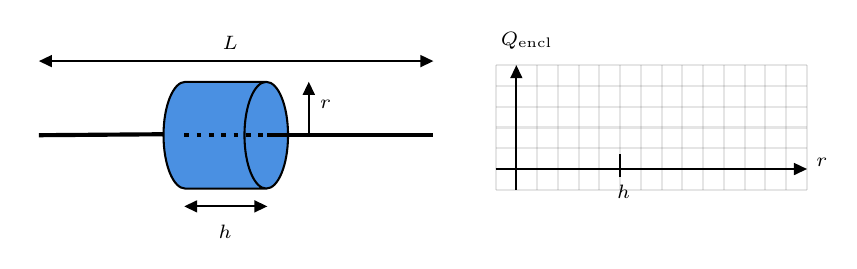 

\tikzset{every picture/.style={line width=0.75pt}} %set default line width to 0.75pt        

\begin{tikzpicture}[x=0.75pt,y=0.75pt,yscale=-1,xscale=1]
%uncomment if require: \path (0,113); %set diagram left start at 0, and has height of 113

%Flowchart: Direct Access Storage [id:dp2523632931053985] 
\draw  [fill={rgb, 255:red, 74; green, 144; blue, 226 }  ,fill opacity=1 ] (129.5,79.43) -- (90.5,79.43) .. controls (84.7,79.43) and (80,67.92) .. (80,53.71) .. controls (80,39.51) and (84.7,28) .. (90.5,28) -- (129.5,28)(140,53.71) .. controls (140,67.92) and (135.3,79.43) .. (129.5,79.43) .. controls (123.7,79.43) and (119,67.92) .. (119,53.71) .. controls (119,39.51) and (123.7,28) .. (129.5,28) .. controls (135.3,28) and (140,39.51) .. (140,53.71) ;
%Straight Lines [id:da2128877957194073] 
\draw [line width=1.5]    (20,53.71) -- (80,53.24) ;
%Straight Lines [id:da8973887652942925] 
\draw [line width=1.5]    (130,53.71) -- (210,53.71) ;
%Straight Lines [id:da09343418673905979] 
\draw [line width=1.5]  [dash pattern={on 1.69pt off 2.76pt}]  (90,53.71) -- (130,53.71) ;
%Shape: Grid [id:dp9875189635012225] 
\draw  [draw opacity=0] (240,20) -- (390,20) -- (390,80) -- (240,80) -- cycle ; \draw  [color={rgb, 255:red, 0; green, 0; blue, 0 }  ,draw opacity=0.1 ] (240,20) -- (240,80)(250,20) -- (250,80)(260,20) -- (260,80)(270,20) -- (270,80)(280,20) -- (280,80)(290,20) -- (290,80)(300,20) -- (300,80)(310,20) -- (310,80)(320,20) -- (320,80)(330,20) -- (330,80)(340,20) -- (340,80)(350,20) -- (350,80)(360,20) -- (360,80)(370,20) -- (370,80)(380,20) -- (380,80) ; \draw  [color={rgb, 255:red, 0; green, 0; blue, 0 }  ,draw opacity=0.1 ] (240,20) -- (390,20)(240,30) -- (390,30)(240,40) -- (390,40)(240,50) -- (390,50)(240,60) -- (390,60)(240,70) -- (390,70) ; \draw  [color={rgb, 255:red, 0; green, 0; blue, 0 }  ,draw opacity=0.1 ]  ;
%Straight Lines [id:da9734706800390553] 
\draw [color={rgb, 255:red, 0; green, 0; blue, 0 }  ,draw opacity=0.1 ]   (240,80) -- (390,80) ;
%Straight Lines [id:da6432884490747786] 
\draw [color={rgb, 255:red, 0; green, 0; blue, 0 }  ,draw opacity=0.1 ]   (390,80) -- (390,20) ;

%Straight Lines [id:da029072803872031594] 
\draw    (250,23) -- (250,80) ;
\draw [shift={(250,20)}, rotate = 90] [fill={rgb, 255:red, 0; green, 0; blue, 0 }  ][line width=0.08]  [draw opacity=0] (6.25,-3) -- (0,0) -- (6.25,3) -- cycle    ;
%Straight Lines [id:da733891856041468] 
\draw    (240,70) -- (387,70) ;
\draw [shift={(390,70)}, rotate = 180] [fill={rgb, 255:red, 0; green, 0; blue, 0 }  ][line width=0.08]  [draw opacity=0] (6.25,-3) -- (0,0) -- (6.25,3) -- cycle    ;
%Straight Lines [id:da5848925936939344] 
\draw    (300,63) -- (300,74) ;
%Straight Lines [id:da6508968321800463] 
\draw    (93,88) -- (127,88) ;
\draw [shift={(130,88)}, rotate = 180] [fill={rgb, 255:red, 0; green, 0; blue, 0 }  ][line width=0.08]  [draw opacity=0] (6.25,-3) -- (0,0) -- (6.25,3) -- cycle    ;
\draw [shift={(90,88)}, rotate = 0] [fill={rgb, 255:red, 0; green, 0; blue, 0 }  ][line width=0.08]  [draw opacity=0] (6.25,-3) -- (0,0) -- (6.25,3) -- cycle    ;
%Straight Lines [id:da9876972360001792] 
\draw    (150,53.71) -- (150,31) ;
\draw [shift={(150,28)}, rotate = 90] [fill={rgb, 255:red, 0; green, 0; blue, 0 }  ][line width=0.08]  [draw opacity=0] (6.25,-3) -- (0,0) -- (6.25,3) -- cycle    ;
%Straight Lines [id:da893064176898352] 
\draw    (23,18) -- (207,18) ;
\draw [shift={(210,18)}, rotate = 180] [fill={rgb, 255:red, 0; green, 0; blue, 0 }  ][line width=0.08]  [draw opacity=0] (6.25,-3) -- (0,0) -- (6.25,3) -- cycle    ;
\draw [shift={(20,18)}, rotate = 0] [fill={rgb, 255:red, 0; green, 0; blue, 0 }  ][line width=0.08]  [draw opacity=0] (6.25,-3) -- (0,0) -- (6.25,3) -- cycle    ;

% Text Node
\draw (241,2.4) node [anchor=north west][inner sep=0.75pt]  [font=\scriptsize]  {$Q\mathrm{_{encl}}$};
% Text Node
\draw (393,63.4) node [anchor=north west][inner sep=0.75pt]  [font=\scriptsize]  {$r$};
% Text Node
\draw (297,76.4) node [anchor=north west][inner sep=0.75pt]  [font=\scriptsize]  {$h$};
% Text Node
\draw (105,95.4) node [anchor=north west][inner sep=0.75pt]  [font=\scriptsize]  {$h$};
% Text Node
\draw (154,35.4) node [anchor=north west][inner sep=0.75pt]  [font=\scriptsize]  {$r$};
% Text Node
\draw (107,4.4) node [anchor=north west][inner sep=0.75pt]  [font=\scriptsize]  {$L$};


\end{tikzpicture}
